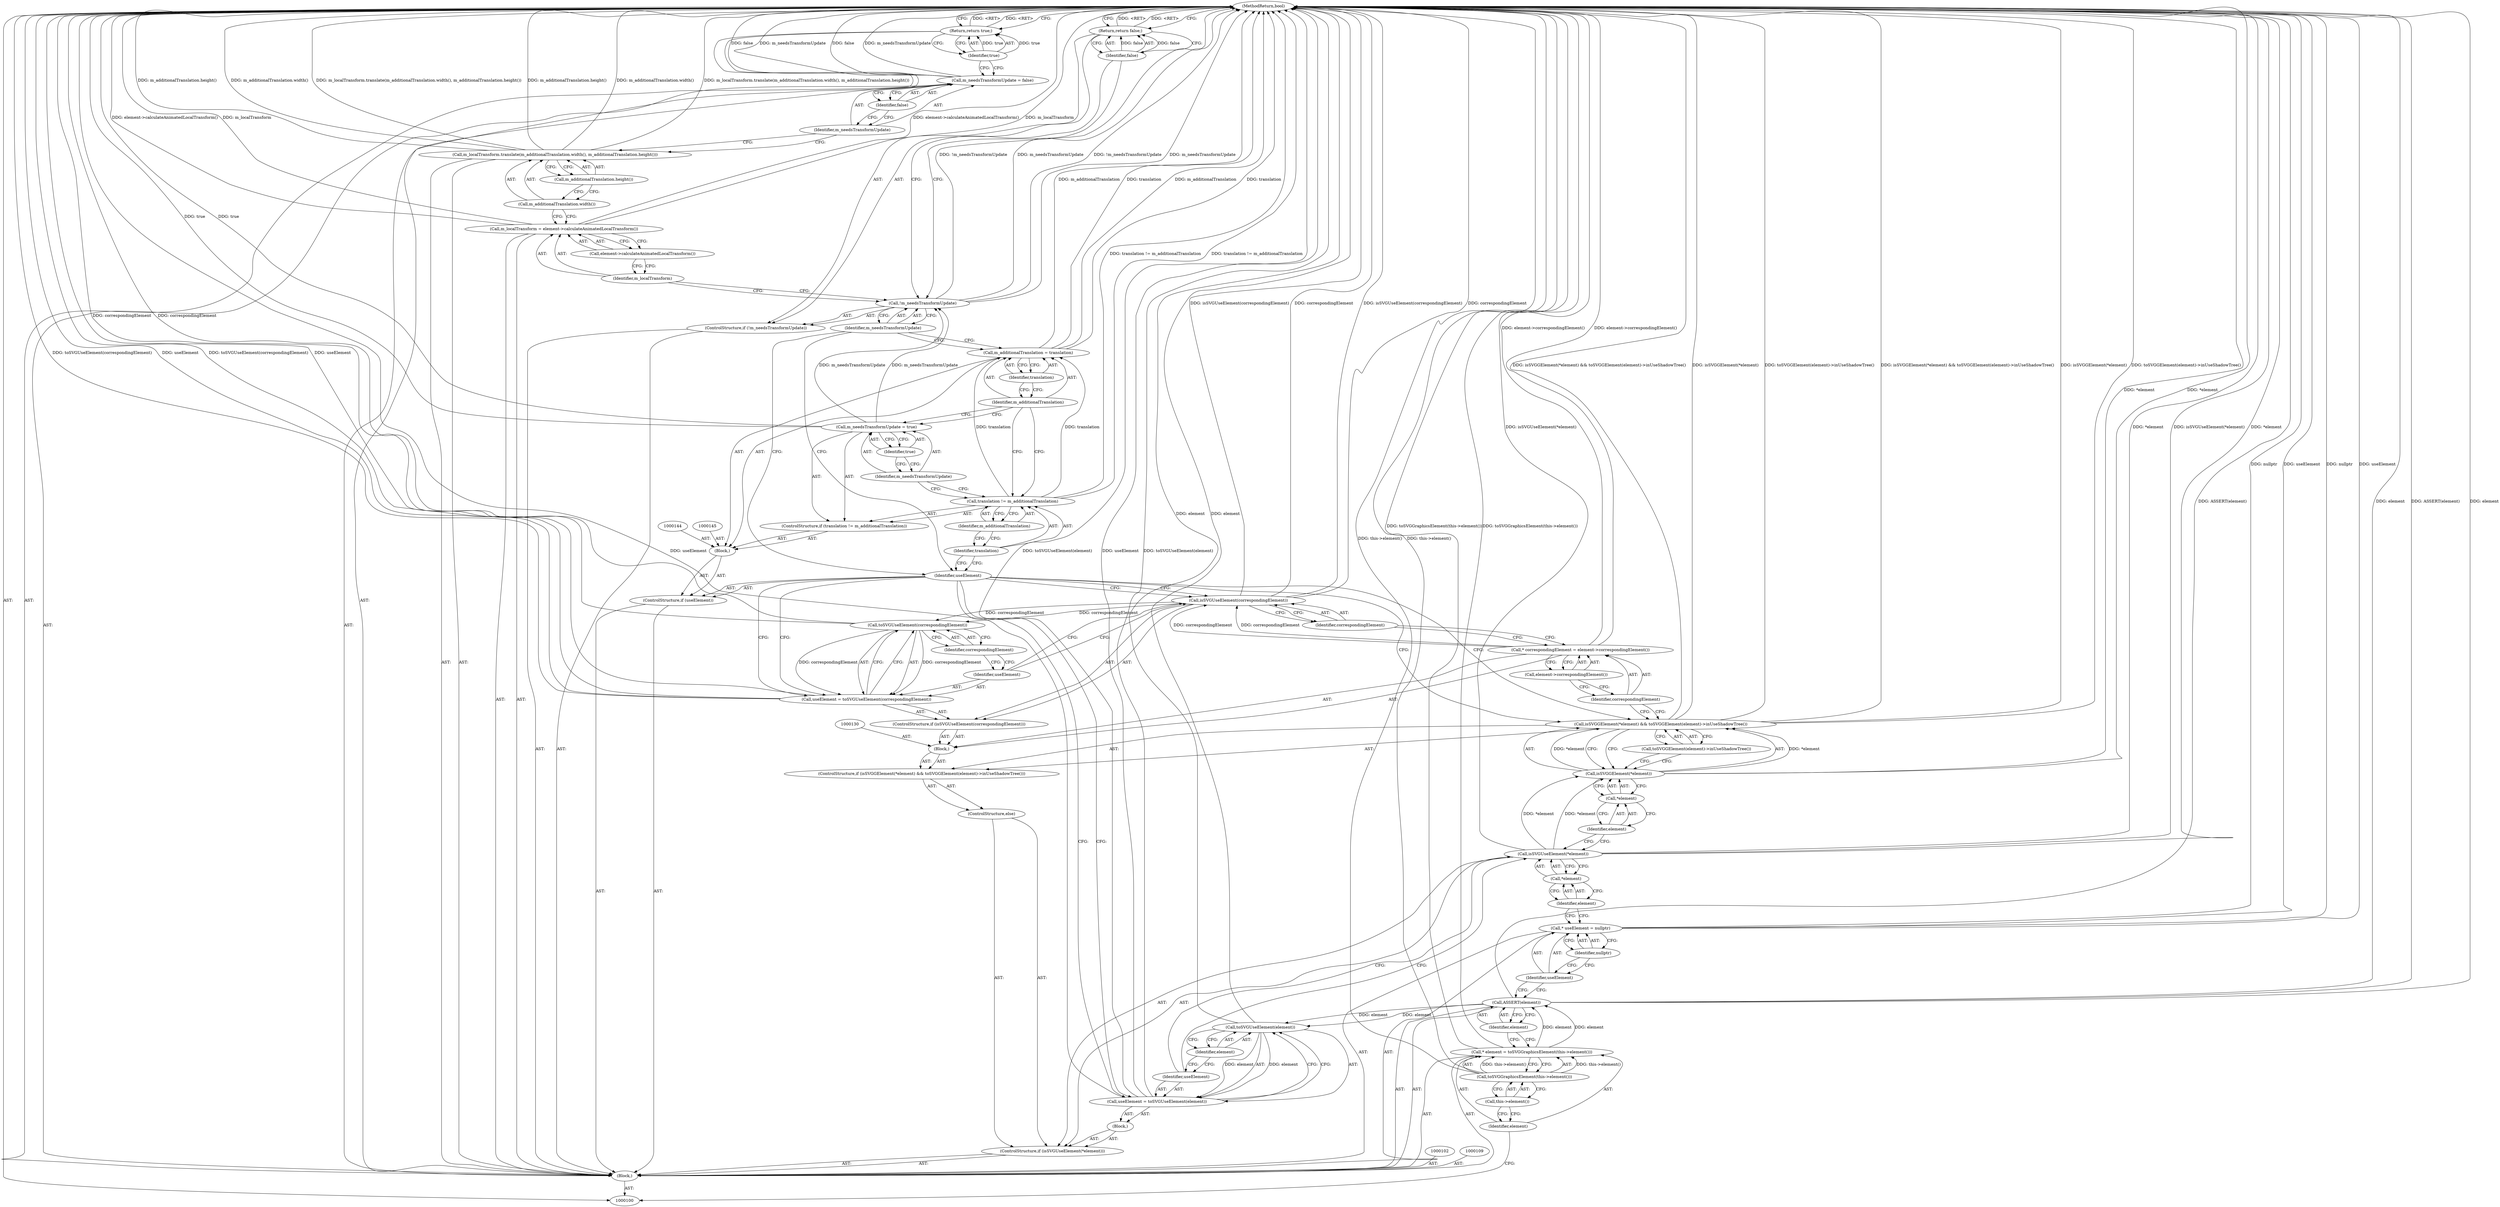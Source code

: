 digraph "1_Chrome_44f1431b20c16d8f8da0ce8ff7bbf2adddcdd785_1" {
"1000172" [label="(MethodReturn,bool)"];
"1000131" [label="(Call,* correspondingElement = element->correspondingElement())"];
"1000132" [label="(Identifier,correspondingElement)"];
"1000133" [label="(Call,element->correspondingElement())"];
"1000129" [label="(Block,)"];
"1000135" [label="(Call,isSVGUseElement(correspondingElement))"];
"1000136" [label="(Identifier,correspondingElement)"];
"1000134" [label="(ControlStructure,if (isSVGUseElement(correspondingElement)))"];
"1000137" [label="(Call,useElement = toSVGUseElement(correspondingElement))"];
"1000138" [label="(Identifier,useElement)"];
"1000139" [label="(Call,toSVGUseElement(correspondingElement))"];
"1000140" [label="(Identifier,correspondingElement)"];
"1000141" [label="(ControlStructure,if (useElement))"];
"1000142" [label="(Identifier,useElement)"];
"1000143" [label="(Block,)"];
"1000101" [label="(Block,)"];
"1000147" [label="(Call,translation != m_additionalTranslation)"];
"1000148" [label="(Identifier,translation)"];
"1000149" [label="(Identifier,m_additionalTranslation)"];
"1000146" [label="(ControlStructure,if (translation != m_additionalTranslation))"];
"1000150" [label="(Call,m_needsTransformUpdate = true)"];
"1000151" [label="(Identifier,m_needsTransformUpdate)"];
"1000152" [label="(Identifier,true)"];
"1000155" [label="(Identifier,translation)"];
"1000153" [label="(Call,m_additionalTranslation = translation)"];
"1000154" [label="(Identifier,m_additionalTranslation)"];
"1000158" [label="(Identifier,m_needsTransformUpdate)"];
"1000156" [label="(ControlStructure,if (!m_needsTransformUpdate))"];
"1000157" [label="(Call,!m_needsTransformUpdate)"];
"1000160" [label="(Identifier,false)"];
"1000159" [label="(Return,return false;)"];
"1000163" [label="(Call,element->calculateAnimatedLocalTransform())"];
"1000161" [label="(Call,m_localTransform = element->calculateAnimatedLocalTransform())"];
"1000162" [label="(Identifier,m_localTransform)"];
"1000165" [label="(Call,m_additionalTranslation.width())"];
"1000164" [label="(Call,m_localTransform.translate(m_additionalTranslation.width(), m_additionalTranslation.height()))"];
"1000166" [label="(Call,m_additionalTranslation.height())"];
"1000103" [label="(Call,* element = toSVGGraphicsElement(this->element()))"];
"1000104" [label="(Identifier,element)"];
"1000105" [label="(Call,toSVGGraphicsElement(this->element()))"];
"1000106" [label="(Call,this->element())"];
"1000169" [label="(Identifier,false)"];
"1000167" [label="(Call,m_needsTransformUpdate = false)"];
"1000168" [label="(Identifier,m_needsTransformUpdate)"];
"1000171" [label="(Identifier,true)"];
"1000170" [label="(Return,return true;)"];
"1000108" [label="(Identifier,element)"];
"1000107" [label="(Call,ASSERT(element))"];
"1000110" [label="(Call,* useElement = nullptr)"];
"1000111" [label="(Identifier,useElement)"];
"1000112" [label="(Identifier,nullptr)"];
"1000115" [label="(Call,*element)"];
"1000116" [label="(Identifier,element)"];
"1000117" [label="(Block,)"];
"1000113" [label="(ControlStructure,if (isSVGUseElement(*element)))"];
"1000114" [label="(Call,isSVGUseElement(*element))"];
"1000120" [label="(Call,toSVGUseElement(element))"];
"1000121" [label="(Identifier,element)"];
"1000118" [label="(Call,useElement = toSVGUseElement(element))"];
"1000119" [label="(Identifier,useElement)"];
"1000123" [label="(ControlStructure,if (isSVGGElement(*element) && toSVGGElement(element)->inUseShadowTree()))"];
"1000124" [label="(Call,isSVGGElement(*element) && toSVGGElement(element)->inUseShadowTree())"];
"1000125" [label="(Call,isSVGGElement(*element))"];
"1000126" [label="(Call,*element)"];
"1000127" [label="(Identifier,element)"];
"1000128" [label="(Call,toSVGGElement(element)->inUseShadowTree())"];
"1000122" [label="(ControlStructure,else)"];
"1000172" -> "1000100"  [label="AST: "];
"1000172" -> "1000159"  [label="CFG: "];
"1000172" -> "1000170"  [label="CFG: "];
"1000124" -> "1000172"  [label="DDG: isSVGGElement(*element)"];
"1000124" -> "1000172"  [label="DDG: toSVGGElement(element)->inUseShadowTree()"];
"1000124" -> "1000172"  [label="DDG: isSVGGElement(*element) && toSVGGElement(element)->inUseShadowTree()"];
"1000107" -> "1000172"  [label="DDG: element"];
"1000107" -> "1000172"  [label="DDG: ASSERT(element)"];
"1000167" -> "1000172"  [label="DDG: false"];
"1000167" -> "1000172"  [label="DDG: m_needsTransformUpdate"];
"1000157" -> "1000172"  [label="DDG: !m_needsTransformUpdate"];
"1000157" -> "1000172"  [label="DDG: m_needsTransformUpdate"];
"1000103" -> "1000172"  [label="DDG: toSVGGraphicsElement(this->element())"];
"1000114" -> "1000172"  [label="DDG: isSVGUseElement(*element)"];
"1000114" -> "1000172"  [label="DDG: *element"];
"1000137" -> "1000172"  [label="DDG: toSVGUseElement(correspondingElement)"];
"1000137" -> "1000172"  [label="DDG: useElement"];
"1000153" -> "1000172"  [label="DDG: m_additionalTranslation"];
"1000153" -> "1000172"  [label="DDG: translation"];
"1000135" -> "1000172"  [label="DDG: correspondingElement"];
"1000135" -> "1000172"  [label="DDG: isSVGUseElement(correspondingElement)"];
"1000118" -> "1000172"  [label="DDG: useElement"];
"1000118" -> "1000172"  [label="DDG: toSVGUseElement(element)"];
"1000164" -> "1000172"  [label="DDG: m_localTransform.translate(m_additionalTranslation.width(), m_additionalTranslation.height())"];
"1000164" -> "1000172"  [label="DDG: m_additionalTranslation.height()"];
"1000164" -> "1000172"  [label="DDG: m_additionalTranslation.width()"];
"1000125" -> "1000172"  [label="DDG: *element"];
"1000139" -> "1000172"  [label="DDG: correspondingElement"];
"1000150" -> "1000172"  [label="DDG: true"];
"1000120" -> "1000172"  [label="DDG: element"];
"1000131" -> "1000172"  [label="DDG: element->correspondingElement()"];
"1000110" -> "1000172"  [label="DDG: nullptr"];
"1000110" -> "1000172"  [label="DDG: useElement"];
"1000161" -> "1000172"  [label="DDG: element->calculateAnimatedLocalTransform()"];
"1000161" -> "1000172"  [label="DDG: m_localTransform"];
"1000147" -> "1000172"  [label="DDG: translation != m_additionalTranslation"];
"1000105" -> "1000172"  [label="DDG: this->element()"];
"1000170" -> "1000172"  [label="DDG: <RET>"];
"1000159" -> "1000172"  [label="DDG: <RET>"];
"1000131" -> "1000129"  [label="AST: "];
"1000131" -> "1000133"  [label="CFG: "];
"1000132" -> "1000131"  [label="AST: "];
"1000133" -> "1000131"  [label="AST: "];
"1000136" -> "1000131"  [label="CFG: "];
"1000131" -> "1000172"  [label="DDG: element->correspondingElement()"];
"1000131" -> "1000135"  [label="DDG: correspondingElement"];
"1000132" -> "1000131"  [label="AST: "];
"1000132" -> "1000124"  [label="CFG: "];
"1000133" -> "1000132"  [label="CFG: "];
"1000133" -> "1000131"  [label="AST: "];
"1000133" -> "1000132"  [label="CFG: "];
"1000131" -> "1000133"  [label="CFG: "];
"1000129" -> "1000123"  [label="AST: "];
"1000130" -> "1000129"  [label="AST: "];
"1000131" -> "1000129"  [label="AST: "];
"1000134" -> "1000129"  [label="AST: "];
"1000135" -> "1000134"  [label="AST: "];
"1000135" -> "1000136"  [label="CFG: "];
"1000136" -> "1000135"  [label="AST: "];
"1000138" -> "1000135"  [label="CFG: "];
"1000142" -> "1000135"  [label="CFG: "];
"1000135" -> "1000172"  [label="DDG: correspondingElement"];
"1000135" -> "1000172"  [label="DDG: isSVGUseElement(correspondingElement)"];
"1000131" -> "1000135"  [label="DDG: correspondingElement"];
"1000135" -> "1000139"  [label="DDG: correspondingElement"];
"1000136" -> "1000135"  [label="AST: "];
"1000136" -> "1000131"  [label="CFG: "];
"1000135" -> "1000136"  [label="CFG: "];
"1000134" -> "1000129"  [label="AST: "];
"1000135" -> "1000134"  [label="AST: "];
"1000137" -> "1000134"  [label="AST: "];
"1000137" -> "1000134"  [label="AST: "];
"1000137" -> "1000139"  [label="CFG: "];
"1000138" -> "1000137"  [label="AST: "];
"1000139" -> "1000137"  [label="AST: "];
"1000142" -> "1000137"  [label="CFG: "];
"1000137" -> "1000172"  [label="DDG: toSVGUseElement(correspondingElement)"];
"1000137" -> "1000172"  [label="DDG: useElement"];
"1000139" -> "1000137"  [label="DDG: correspondingElement"];
"1000138" -> "1000137"  [label="AST: "];
"1000138" -> "1000135"  [label="CFG: "];
"1000140" -> "1000138"  [label="CFG: "];
"1000139" -> "1000137"  [label="AST: "];
"1000139" -> "1000140"  [label="CFG: "];
"1000140" -> "1000139"  [label="AST: "];
"1000137" -> "1000139"  [label="CFG: "];
"1000139" -> "1000172"  [label="DDG: correspondingElement"];
"1000139" -> "1000137"  [label="DDG: correspondingElement"];
"1000135" -> "1000139"  [label="DDG: correspondingElement"];
"1000140" -> "1000139"  [label="AST: "];
"1000140" -> "1000138"  [label="CFG: "];
"1000139" -> "1000140"  [label="CFG: "];
"1000141" -> "1000101"  [label="AST: "];
"1000142" -> "1000141"  [label="AST: "];
"1000143" -> "1000141"  [label="AST: "];
"1000142" -> "1000141"  [label="AST: "];
"1000142" -> "1000118"  [label="CFG: "];
"1000142" -> "1000137"  [label="CFG: "];
"1000142" -> "1000135"  [label="CFG: "];
"1000142" -> "1000124"  [label="CFG: "];
"1000148" -> "1000142"  [label="CFG: "];
"1000158" -> "1000142"  [label="CFG: "];
"1000143" -> "1000141"  [label="AST: "];
"1000144" -> "1000143"  [label="AST: "];
"1000145" -> "1000143"  [label="AST: "];
"1000146" -> "1000143"  [label="AST: "];
"1000153" -> "1000143"  [label="AST: "];
"1000101" -> "1000100"  [label="AST: "];
"1000102" -> "1000101"  [label="AST: "];
"1000103" -> "1000101"  [label="AST: "];
"1000107" -> "1000101"  [label="AST: "];
"1000109" -> "1000101"  [label="AST: "];
"1000110" -> "1000101"  [label="AST: "];
"1000113" -> "1000101"  [label="AST: "];
"1000141" -> "1000101"  [label="AST: "];
"1000156" -> "1000101"  [label="AST: "];
"1000161" -> "1000101"  [label="AST: "];
"1000164" -> "1000101"  [label="AST: "];
"1000167" -> "1000101"  [label="AST: "];
"1000170" -> "1000101"  [label="AST: "];
"1000147" -> "1000146"  [label="AST: "];
"1000147" -> "1000149"  [label="CFG: "];
"1000148" -> "1000147"  [label="AST: "];
"1000149" -> "1000147"  [label="AST: "];
"1000151" -> "1000147"  [label="CFG: "];
"1000154" -> "1000147"  [label="CFG: "];
"1000147" -> "1000172"  [label="DDG: translation != m_additionalTranslation"];
"1000147" -> "1000153"  [label="DDG: translation"];
"1000148" -> "1000147"  [label="AST: "];
"1000148" -> "1000142"  [label="CFG: "];
"1000149" -> "1000148"  [label="CFG: "];
"1000149" -> "1000147"  [label="AST: "];
"1000149" -> "1000148"  [label="CFG: "];
"1000147" -> "1000149"  [label="CFG: "];
"1000146" -> "1000143"  [label="AST: "];
"1000147" -> "1000146"  [label="AST: "];
"1000150" -> "1000146"  [label="AST: "];
"1000150" -> "1000146"  [label="AST: "];
"1000150" -> "1000152"  [label="CFG: "];
"1000151" -> "1000150"  [label="AST: "];
"1000152" -> "1000150"  [label="AST: "];
"1000154" -> "1000150"  [label="CFG: "];
"1000150" -> "1000172"  [label="DDG: true"];
"1000150" -> "1000157"  [label="DDG: m_needsTransformUpdate"];
"1000151" -> "1000150"  [label="AST: "];
"1000151" -> "1000147"  [label="CFG: "];
"1000152" -> "1000151"  [label="CFG: "];
"1000152" -> "1000150"  [label="AST: "];
"1000152" -> "1000151"  [label="CFG: "];
"1000150" -> "1000152"  [label="CFG: "];
"1000155" -> "1000153"  [label="AST: "];
"1000155" -> "1000154"  [label="CFG: "];
"1000153" -> "1000155"  [label="CFG: "];
"1000153" -> "1000143"  [label="AST: "];
"1000153" -> "1000155"  [label="CFG: "];
"1000154" -> "1000153"  [label="AST: "];
"1000155" -> "1000153"  [label="AST: "];
"1000158" -> "1000153"  [label="CFG: "];
"1000153" -> "1000172"  [label="DDG: m_additionalTranslation"];
"1000153" -> "1000172"  [label="DDG: translation"];
"1000147" -> "1000153"  [label="DDG: translation"];
"1000154" -> "1000153"  [label="AST: "];
"1000154" -> "1000150"  [label="CFG: "];
"1000154" -> "1000147"  [label="CFG: "];
"1000155" -> "1000154"  [label="CFG: "];
"1000158" -> "1000157"  [label="AST: "];
"1000158" -> "1000153"  [label="CFG: "];
"1000158" -> "1000142"  [label="CFG: "];
"1000157" -> "1000158"  [label="CFG: "];
"1000156" -> "1000101"  [label="AST: "];
"1000157" -> "1000156"  [label="AST: "];
"1000159" -> "1000156"  [label="AST: "];
"1000157" -> "1000156"  [label="AST: "];
"1000157" -> "1000158"  [label="CFG: "];
"1000158" -> "1000157"  [label="AST: "];
"1000160" -> "1000157"  [label="CFG: "];
"1000162" -> "1000157"  [label="CFG: "];
"1000157" -> "1000172"  [label="DDG: !m_needsTransformUpdate"];
"1000157" -> "1000172"  [label="DDG: m_needsTransformUpdate"];
"1000150" -> "1000157"  [label="DDG: m_needsTransformUpdate"];
"1000160" -> "1000159"  [label="AST: "];
"1000160" -> "1000157"  [label="CFG: "];
"1000159" -> "1000160"  [label="CFG: "];
"1000160" -> "1000159"  [label="DDG: false"];
"1000159" -> "1000156"  [label="AST: "];
"1000159" -> "1000160"  [label="CFG: "];
"1000160" -> "1000159"  [label="AST: "];
"1000172" -> "1000159"  [label="CFG: "];
"1000159" -> "1000172"  [label="DDG: <RET>"];
"1000160" -> "1000159"  [label="DDG: false"];
"1000163" -> "1000161"  [label="AST: "];
"1000163" -> "1000162"  [label="CFG: "];
"1000161" -> "1000163"  [label="CFG: "];
"1000161" -> "1000101"  [label="AST: "];
"1000161" -> "1000163"  [label="CFG: "];
"1000162" -> "1000161"  [label="AST: "];
"1000163" -> "1000161"  [label="AST: "];
"1000165" -> "1000161"  [label="CFG: "];
"1000161" -> "1000172"  [label="DDG: element->calculateAnimatedLocalTransform()"];
"1000161" -> "1000172"  [label="DDG: m_localTransform"];
"1000162" -> "1000161"  [label="AST: "];
"1000162" -> "1000157"  [label="CFG: "];
"1000163" -> "1000162"  [label="CFG: "];
"1000165" -> "1000164"  [label="AST: "];
"1000165" -> "1000161"  [label="CFG: "];
"1000166" -> "1000165"  [label="CFG: "];
"1000164" -> "1000101"  [label="AST: "];
"1000164" -> "1000166"  [label="CFG: "];
"1000165" -> "1000164"  [label="AST: "];
"1000166" -> "1000164"  [label="AST: "];
"1000168" -> "1000164"  [label="CFG: "];
"1000164" -> "1000172"  [label="DDG: m_localTransform.translate(m_additionalTranslation.width(), m_additionalTranslation.height())"];
"1000164" -> "1000172"  [label="DDG: m_additionalTranslation.height()"];
"1000164" -> "1000172"  [label="DDG: m_additionalTranslation.width()"];
"1000166" -> "1000164"  [label="AST: "];
"1000166" -> "1000165"  [label="CFG: "];
"1000164" -> "1000166"  [label="CFG: "];
"1000103" -> "1000101"  [label="AST: "];
"1000103" -> "1000105"  [label="CFG: "];
"1000104" -> "1000103"  [label="AST: "];
"1000105" -> "1000103"  [label="AST: "];
"1000108" -> "1000103"  [label="CFG: "];
"1000103" -> "1000172"  [label="DDG: toSVGGraphicsElement(this->element())"];
"1000105" -> "1000103"  [label="DDG: this->element()"];
"1000103" -> "1000107"  [label="DDG: element"];
"1000104" -> "1000103"  [label="AST: "];
"1000104" -> "1000100"  [label="CFG: "];
"1000106" -> "1000104"  [label="CFG: "];
"1000105" -> "1000103"  [label="AST: "];
"1000105" -> "1000106"  [label="CFG: "];
"1000106" -> "1000105"  [label="AST: "];
"1000103" -> "1000105"  [label="CFG: "];
"1000105" -> "1000172"  [label="DDG: this->element()"];
"1000105" -> "1000103"  [label="DDG: this->element()"];
"1000106" -> "1000105"  [label="AST: "];
"1000106" -> "1000104"  [label="CFG: "];
"1000105" -> "1000106"  [label="CFG: "];
"1000169" -> "1000167"  [label="AST: "];
"1000169" -> "1000168"  [label="CFG: "];
"1000167" -> "1000169"  [label="CFG: "];
"1000167" -> "1000101"  [label="AST: "];
"1000167" -> "1000169"  [label="CFG: "];
"1000168" -> "1000167"  [label="AST: "];
"1000169" -> "1000167"  [label="AST: "];
"1000171" -> "1000167"  [label="CFG: "];
"1000167" -> "1000172"  [label="DDG: false"];
"1000167" -> "1000172"  [label="DDG: m_needsTransformUpdate"];
"1000168" -> "1000167"  [label="AST: "];
"1000168" -> "1000164"  [label="CFG: "];
"1000169" -> "1000168"  [label="CFG: "];
"1000171" -> "1000170"  [label="AST: "];
"1000171" -> "1000167"  [label="CFG: "];
"1000170" -> "1000171"  [label="CFG: "];
"1000171" -> "1000170"  [label="DDG: true"];
"1000170" -> "1000101"  [label="AST: "];
"1000170" -> "1000171"  [label="CFG: "];
"1000171" -> "1000170"  [label="AST: "];
"1000172" -> "1000170"  [label="CFG: "];
"1000170" -> "1000172"  [label="DDG: <RET>"];
"1000171" -> "1000170"  [label="DDG: true"];
"1000108" -> "1000107"  [label="AST: "];
"1000108" -> "1000103"  [label="CFG: "];
"1000107" -> "1000108"  [label="CFG: "];
"1000107" -> "1000101"  [label="AST: "];
"1000107" -> "1000108"  [label="CFG: "];
"1000108" -> "1000107"  [label="AST: "];
"1000111" -> "1000107"  [label="CFG: "];
"1000107" -> "1000172"  [label="DDG: element"];
"1000107" -> "1000172"  [label="DDG: ASSERT(element)"];
"1000103" -> "1000107"  [label="DDG: element"];
"1000107" -> "1000120"  [label="DDG: element"];
"1000110" -> "1000101"  [label="AST: "];
"1000110" -> "1000112"  [label="CFG: "];
"1000111" -> "1000110"  [label="AST: "];
"1000112" -> "1000110"  [label="AST: "];
"1000116" -> "1000110"  [label="CFG: "];
"1000110" -> "1000172"  [label="DDG: nullptr"];
"1000110" -> "1000172"  [label="DDG: useElement"];
"1000111" -> "1000110"  [label="AST: "];
"1000111" -> "1000107"  [label="CFG: "];
"1000112" -> "1000111"  [label="CFG: "];
"1000112" -> "1000110"  [label="AST: "];
"1000112" -> "1000111"  [label="CFG: "];
"1000110" -> "1000112"  [label="CFG: "];
"1000115" -> "1000114"  [label="AST: "];
"1000115" -> "1000116"  [label="CFG: "];
"1000116" -> "1000115"  [label="AST: "];
"1000114" -> "1000115"  [label="CFG: "];
"1000116" -> "1000115"  [label="AST: "];
"1000116" -> "1000110"  [label="CFG: "];
"1000115" -> "1000116"  [label="CFG: "];
"1000117" -> "1000113"  [label="AST: "];
"1000118" -> "1000117"  [label="AST: "];
"1000113" -> "1000101"  [label="AST: "];
"1000114" -> "1000113"  [label="AST: "];
"1000117" -> "1000113"  [label="AST: "];
"1000122" -> "1000113"  [label="AST: "];
"1000114" -> "1000113"  [label="AST: "];
"1000114" -> "1000115"  [label="CFG: "];
"1000115" -> "1000114"  [label="AST: "];
"1000119" -> "1000114"  [label="CFG: "];
"1000127" -> "1000114"  [label="CFG: "];
"1000114" -> "1000172"  [label="DDG: isSVGUseElement(*element)"];
"1000114" -> "1000172"  [label="DDG: *element"];
"1000114" -> "1000125"  [label="DDG: *element"];
"1000120" -> "1000118"  [label="AST: "];
"1000120" -> "1000121"  [label="CFG: "];
"1000121" -> "1000120"  [label="AST: "];
"1000118" -> "1000120"  [label="CFG: "];
"1000120" -> "1000172"  [label="DDG: element"];
"1000120" -> "1000118"  [label="DDG: element"];
"1000107" -> "1000120"  [label="DDG: element"];
"1000121" -> "1000120"  [label="AST: "];
"1000121" -> "1000119"  [label="CFG: "];
"1000120" -> "1000121"  [label="CFG: "];
"1000118" -> "1000117"  [label="AST: "];
"1000118" -> "1000120"  [label="CFG: "];
"1000119" -> "1000118"  [label="AST: "];
"1000120" -> "1000118"  [label="AST: "];
"1000142" -> "1000118"  [label="CFG: "];
"1000118" -> "1000172"  [label="DDG: useElement"];
"1000118" -> "1000172"  [label="DDG: toSVGUseElement(element)"];
"1000120" -> "1000118"  [label="DDG: element"];
"1000119" -> "1000118"  [label="AST: "];
"1000119" -> "1000114"  [label="CFG: "];
"1000121" -> "1000119"  [label="CFG: "];
"1000123" -> "1000122"  [label="AST: "];
"1000124" -> "1000123"  [label="AST: "];
"1000129" -> "1000123"  [label="AST: "];
"1000124" -> "1000123"  [label="AST: "];
"1000124" -> "1000125"  [label="CFG: "];
"1000124" -> "1000128"  [label="CFG: "];
"1000125" -> "1000124"  [label="AST: "];
"1000128" -> "1000124"  [label="AST: "];
"1000132" -> "1000124"  [label="CFG: "];
"1000142" -> "1000124"  [label="CFG: "];
"1000124" -> "1000172"  [label="DDG: isSVGGElement(*element)"];
"1000124" -> "1000172"  [label="DDG: toSVGGElement(element)->inUseShadowTree()"];
"1000124" -> "1000172"  [label="DDG: isSVGGElement(*element) && toSVGGElement(element)->inUseShadowTree()"];
"1000125" -> "1000124"  [label="DDG: *element"];
"1000125" -> "1000124"  [label="AST: "];
"1000125" -> "1000126"  [label="CFG: "];
"1000126" -> "1000125"  [label="AST: "];
"1000128" -> "1000125"  [label="CFG: "];
"1000124" -> "1000125"  [label="CFG: "];
"1000125" -> "1000172"  [label="DDG: *element"];
"1000125" -> "1000124"  [label="DDG: *element"];
"1000114" -> "1000125"  [label="DDG: *element"];
"1000126" -> "1000125"  [label="AST: "];
"1000126" -> "1000127"  [label="CFG: "];
"1000127" -> "1000126"  [label="AST: "];
"1000125" -> "1000126"  [label="CFG: "];
"1000127" -> "1000126"  [label="AST: "];
"1000127" -> "1000114"  [label="CFG: "];
"1000126" -> "1000127"  [label="CFG: "];
"1000128" -> "1000124"  [label="AST: "];
"1000128" -> "1000125"  [label="CFG: "];
"1000124" -> "1000128"  [label="CFG: "];
"1000122" -> "1000113"  [label="AST: "];
"1000123" -> "1000122"  [label="AST: "];
}
